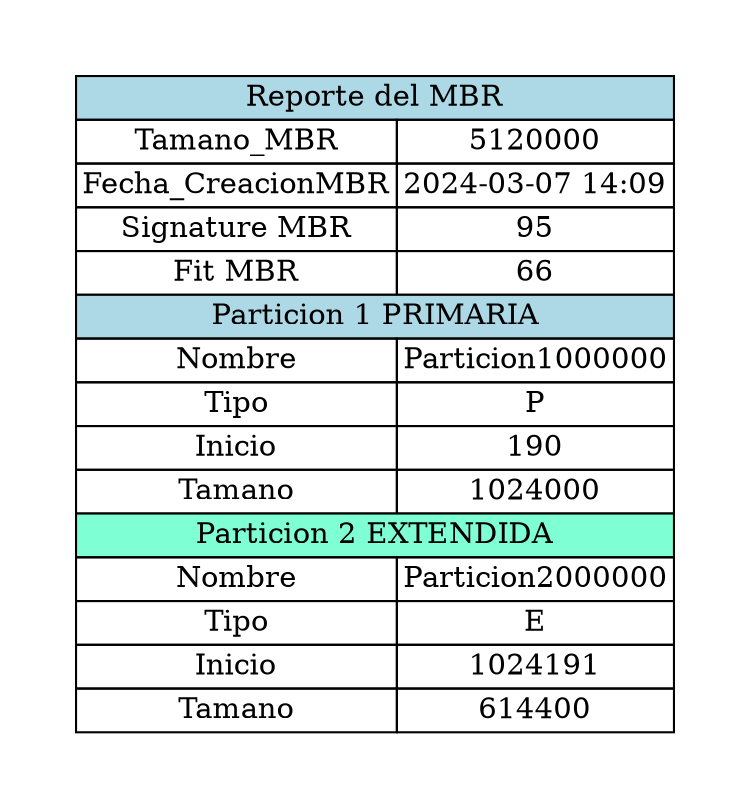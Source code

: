 digraph { graph [pad="0.5", nodesep="0.5", ranksep="2", splines="ortho"];node [shape=plain]rankdir=LR;Foo [label=<<table border="0" cellborder="1" cellspacing="0"><tr><td colspan="2" bgcolor="lightblue">Reporte del MBR</td></tr><tr><td>Tamano_MBR</td><td>5120000</td></tr><tr><td>Fecha_CreacionMBR</td><td>2024-03-07 14:09</td></tr><tr><td>Signature MBR</td><td>95</td></tr><tr><td>Fit MBR</td><td>66</td></tr><tr><td colspan="2" bgcolor="lightblue">Particion 1 PRIMARIA</td></tr><tr><td>Nombre</td><td>Particion1000000</td></tr><tr><td>Tipo</td><td>P</td></tr><tr><td>Inicio</td><td>190</td></tr><tr><td>Tamano</td><td>1024000</td></tr><tr><td colspan="2" bgcolor="aquamarine1">Particion 2 EXTENDIDA</td></tr><tr><td>Nombre</td><td>Particion2000000</td></tr><tr><td>Tipo</td><td>E</td></tr><tr><td>Inicio</td><td>1024191</td></tr><tr><td>Tamano</td><td>614400</td></tr></table>>];}